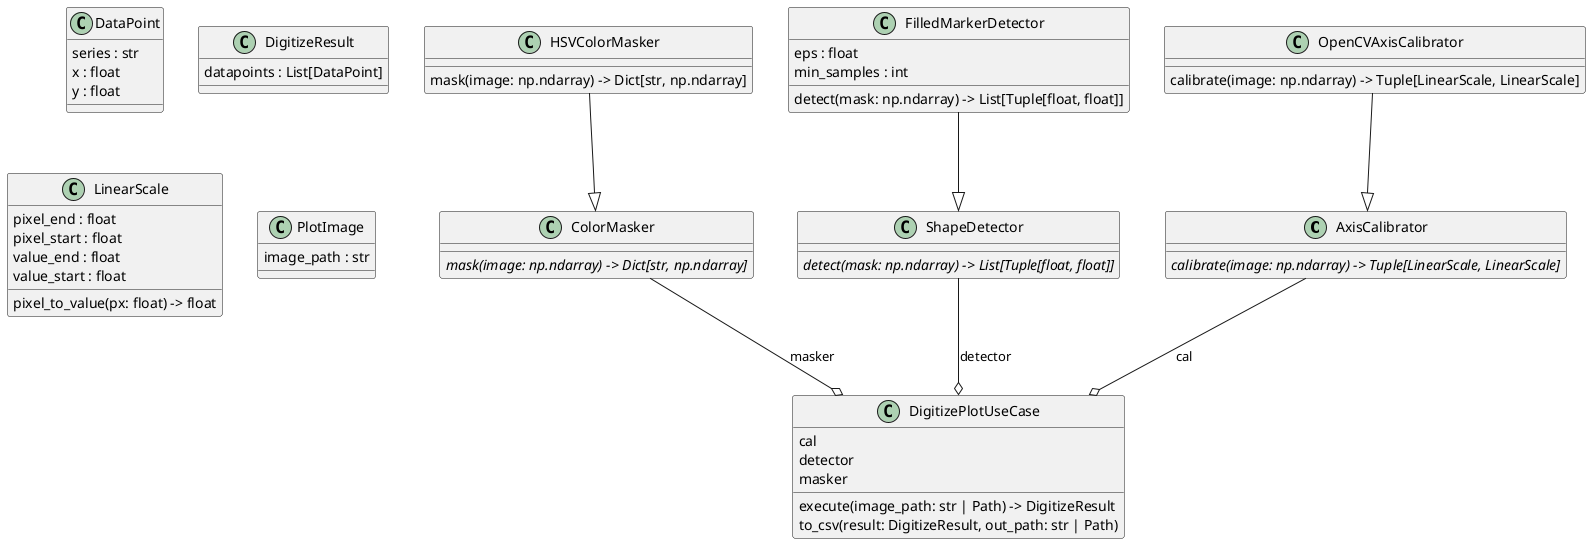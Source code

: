 @startuml classes_plot_digitizer
set namespaceSeparator none
class "AxisCalibrator" as plot_digitizer.interfaces.calibration.AxisCalibrator {
  {abstract}calibrate(image: np.ndarray) -> Tuple[LinearScale, LinearScale]
}
class "ColorMasker" as plot_digitizer.interfaces.color_mask.ColorMasker {
  {abstract}mask(image: np.ndarray) -> Dict[str, np.ndarray]
}
class "DataPoint" as plot_digitizer.domain.entities.DataPoint {
  series : str
  x : float
  y : float
}
class "DigitizePlotUseCase" as plot_digitizer.usecases.digitize.DigitizePlotUseCase {
  cal
  detector
  masker
  execute(image_path: str | Path) -> DigitizeResult
  to_csv(result: DigitizeResult, out_path: str | Path)
}
class "DigitizeResult" as plot_digitizer.domain.entities.DigitizeResult {
  datapoints : List[DataPoint]
}
class "FilledMarkerDetector" as plot_digitizer.infrastructure.opencv_shape_detector.FilledMarkerDetector {
  eps : float
  min_samples : int
  detect(mask: np.ndarray) -> List[Tuple[float, float]]
}
class "HSVColorMasker" as plot_digitizer.infrastructure.opencv_color_mask.HSVColorMasker {
  mask(image: np.ndarray) -> Dict[str, np.ndarray]
}
class "LinearScale" as plot_digitizer.domain.value_objects.LinearScale {
  pixel_end : float
  pixel_start : float
  value_end : float
  value_start : float
  pixel_to_value(px: float) -> float
}
class "OpenCVAxisCalibrator" as plot_digitizer.infrastructure.opencv_calibration.OpenCVAxisCalibrator {
  calibrate(image: np.ndarray) -> Tuple[LinearScale, LinearScale]
}
class "PlotImage" as plot_digitizer.domain.entities.PlotImage {
  image_path : str
}
class "ShapeDetector" as plot_digitizer.interfaces.shape_detector.ShapeDetector {
  {abstract}detect(mask: np.ndarray) -> List[Tuple[float, float]]
}
plot_digitizer.infrastructure.opencv_calibration.OpenCVAxisCalibrator --|> plot_digitizer.interfaces.calibration.AxisCalibrator
plot_digitizer.infrastructure.opencv_color_mask.HSVColorMasker --|> plot_digitizer.interfaces.color_mask.ColorMasker
plot_digitizer.infrastructure.opencv_shape_detector.FilledMarkerDetector --|> plot_digitizer.interfaces.shape_detector.ShapeDetector
plot_digitizer.interfaces.calibration.AxisCalibrator --o plot_digitizer.usecases.digitize.DigitizePlotUseCase : cal
plot_digitizer.interfaces.color_mask.ColorMasker --o plot_digitizer.usecases.digitize.DigitizePlotUseCase : masker
plot_digitizer.interfaces.shape_detector.ShapeDetector --o plot_digitizer.usecases.digitize.DigitizePlotUseCase : detector
@enduml
